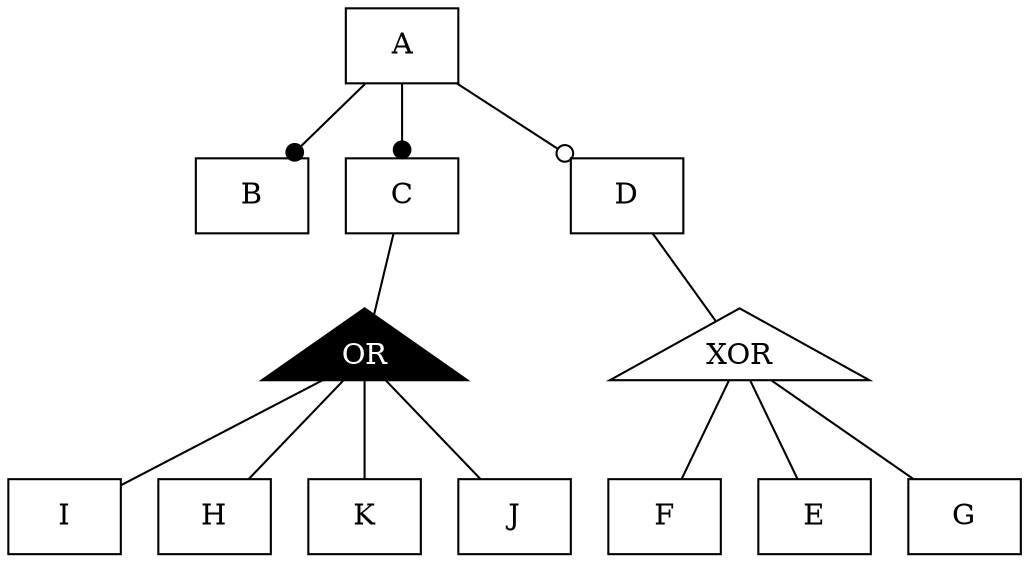 digraph fm1 {
graph [rankdir=TB];
node [shape=box];
edge [arrowhead=normal];
30[label="I",]
31[label="H",]
32[label="B",]
33[label="K",]
34[label="C",]
35[label="F",]
36[label="J",]
37[label="A",]
38[label="D",]
40[label="E",]
42[label="G",]
37->32[arrowhead=dot];
44[label="OR",shape="triangle",style="filled",color="black",fontcolor="white"]
34->44[arrowhead=none];
44->36[arrowhead=none];
44->30[arrowhead=none];
44->31[arrowhead=none];
44->33[arrowhead=none];
37->34[arrowhead=dot];
37->38[arrowhead=odot];
45[label="XOR",shape="triangle",width=0.3]
38->45[arrowhead=none];
45->40[arrowhead=none];
45->35[arrowhead=none];
45->42[arrowhead=none];
}
